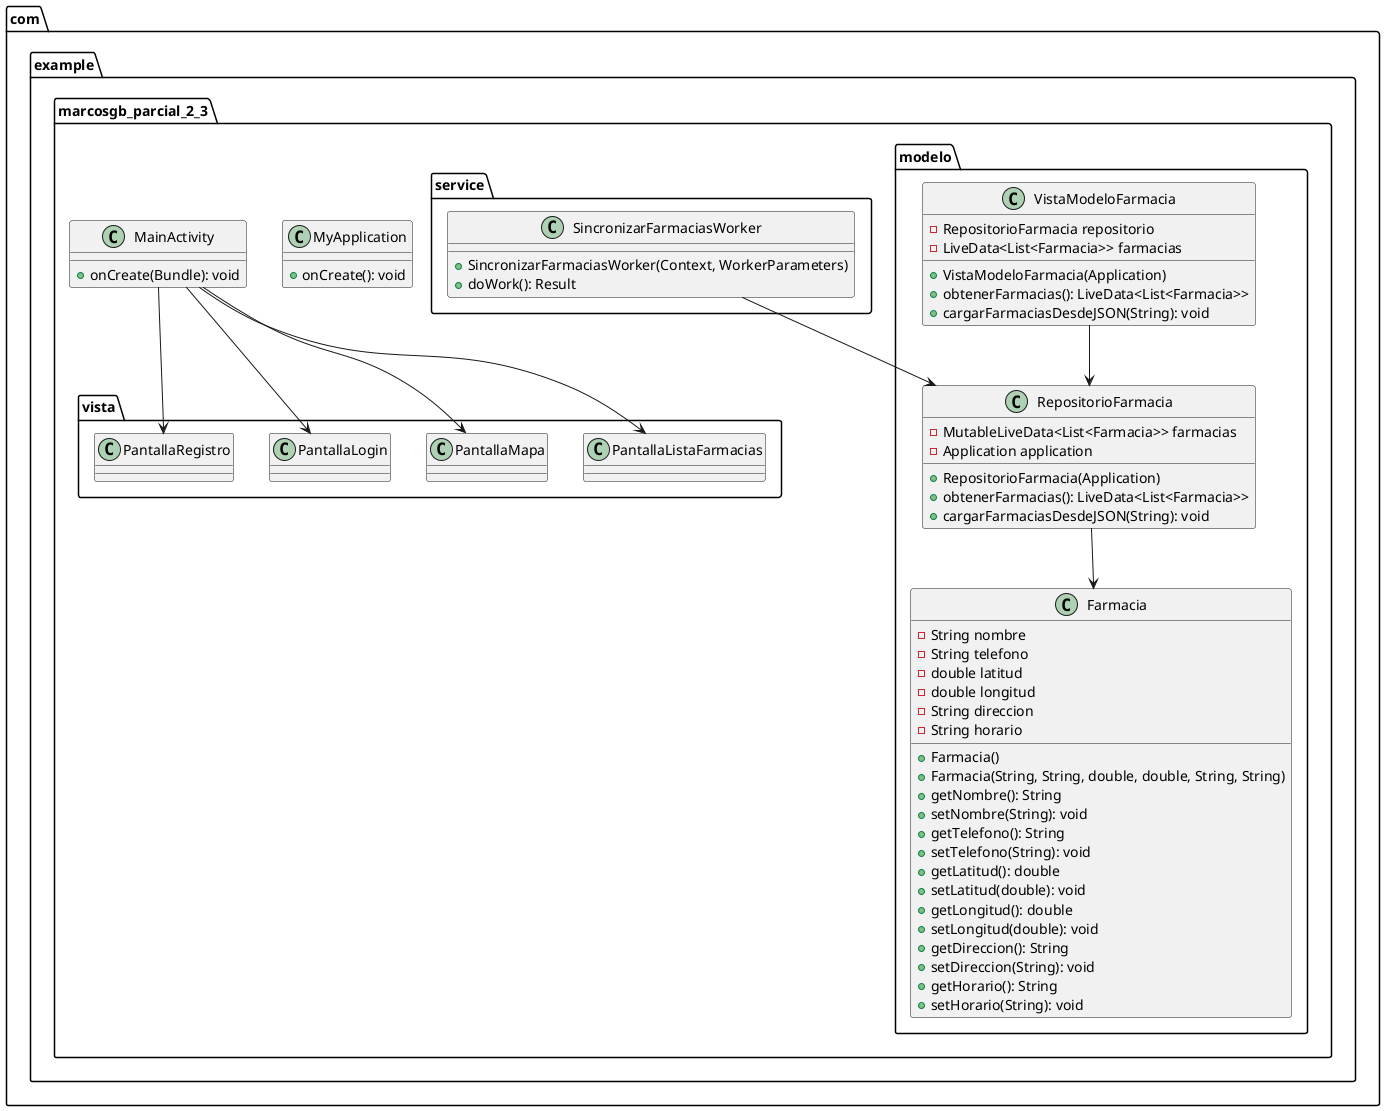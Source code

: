 @startuml
package com.example.marcosgb_parcial_2_3.modelo {
    class Farmacia {
        - String nombre
        - String telefono
        - double latitud
        - double longitud
        - String direccion
        - String horario
        + Farmacia()
        + Farmacia(String, String, double, double, String, String)
        + getNombre(): String
        + setNombre(String): void
        + getTelefono(): String
        + setTelefono(String): void
        + getLatitud(): double
        + setLatitud(double): void
        + getLongitud(): double
        + setLongitud(double): void
        + getDireccion(): String
        + setDireccion(String): void
        + getHorario(): String
        + setHorario(String): void
    }

    class RepositorioFarmacia {
        - MutableLiveData<List<Farmacia>> farmacias
        - Application application
        + RepositorioFarmacia(Application)
        + obtenerFarmacias(): LiveData<List<Farmacia>>
        + cargarFarmaciasDesdeJSON(String): void
    }

    class VistaModeloFarmacia {
        - RepositorioFarmacia repositorio
        - LiveData<List<Farmacia>> farmacias
        + VistaModeloFarmacia(Application)
        + obtenerFarmacias(): LiveData<List<Farmacia>>
        + cargarFarmaciasDesdeJSON(String): void
    }
}

package com.example.marcosgb_parcial_2_3.service {
    class SincronizarFarmaciasWorker {
        + SincronizarFarmaciasWorker(Context, WorkerParameters)
        + doWork(): Result
    }
}

package com.example.marcosgb_parcial_2_3.vista {
    class PantallaListaFarmacias
    class PantallaMapa
    class PantallaLogin
    class PantallaRegistro
}

package com.example.marcosgb_parcial_2_3 {
    class MyApplication {
        + onCreate(): void
    }
    class MainActivity {
        + onCreate(Bundle): void
    }
}

RepositorioFarmacia --> Farmacia
VistaModeloFarmacia --> RepositorioFarmacia
SincronizarFarmaciasWorker --> RepositorioFarmacia
MainActivity --> PantallaListaFarmacias
MainActivity --> PantallaMapa
MainActivity --> PantallaLogin
MainActivity --> PantallaRegistro
@enduml